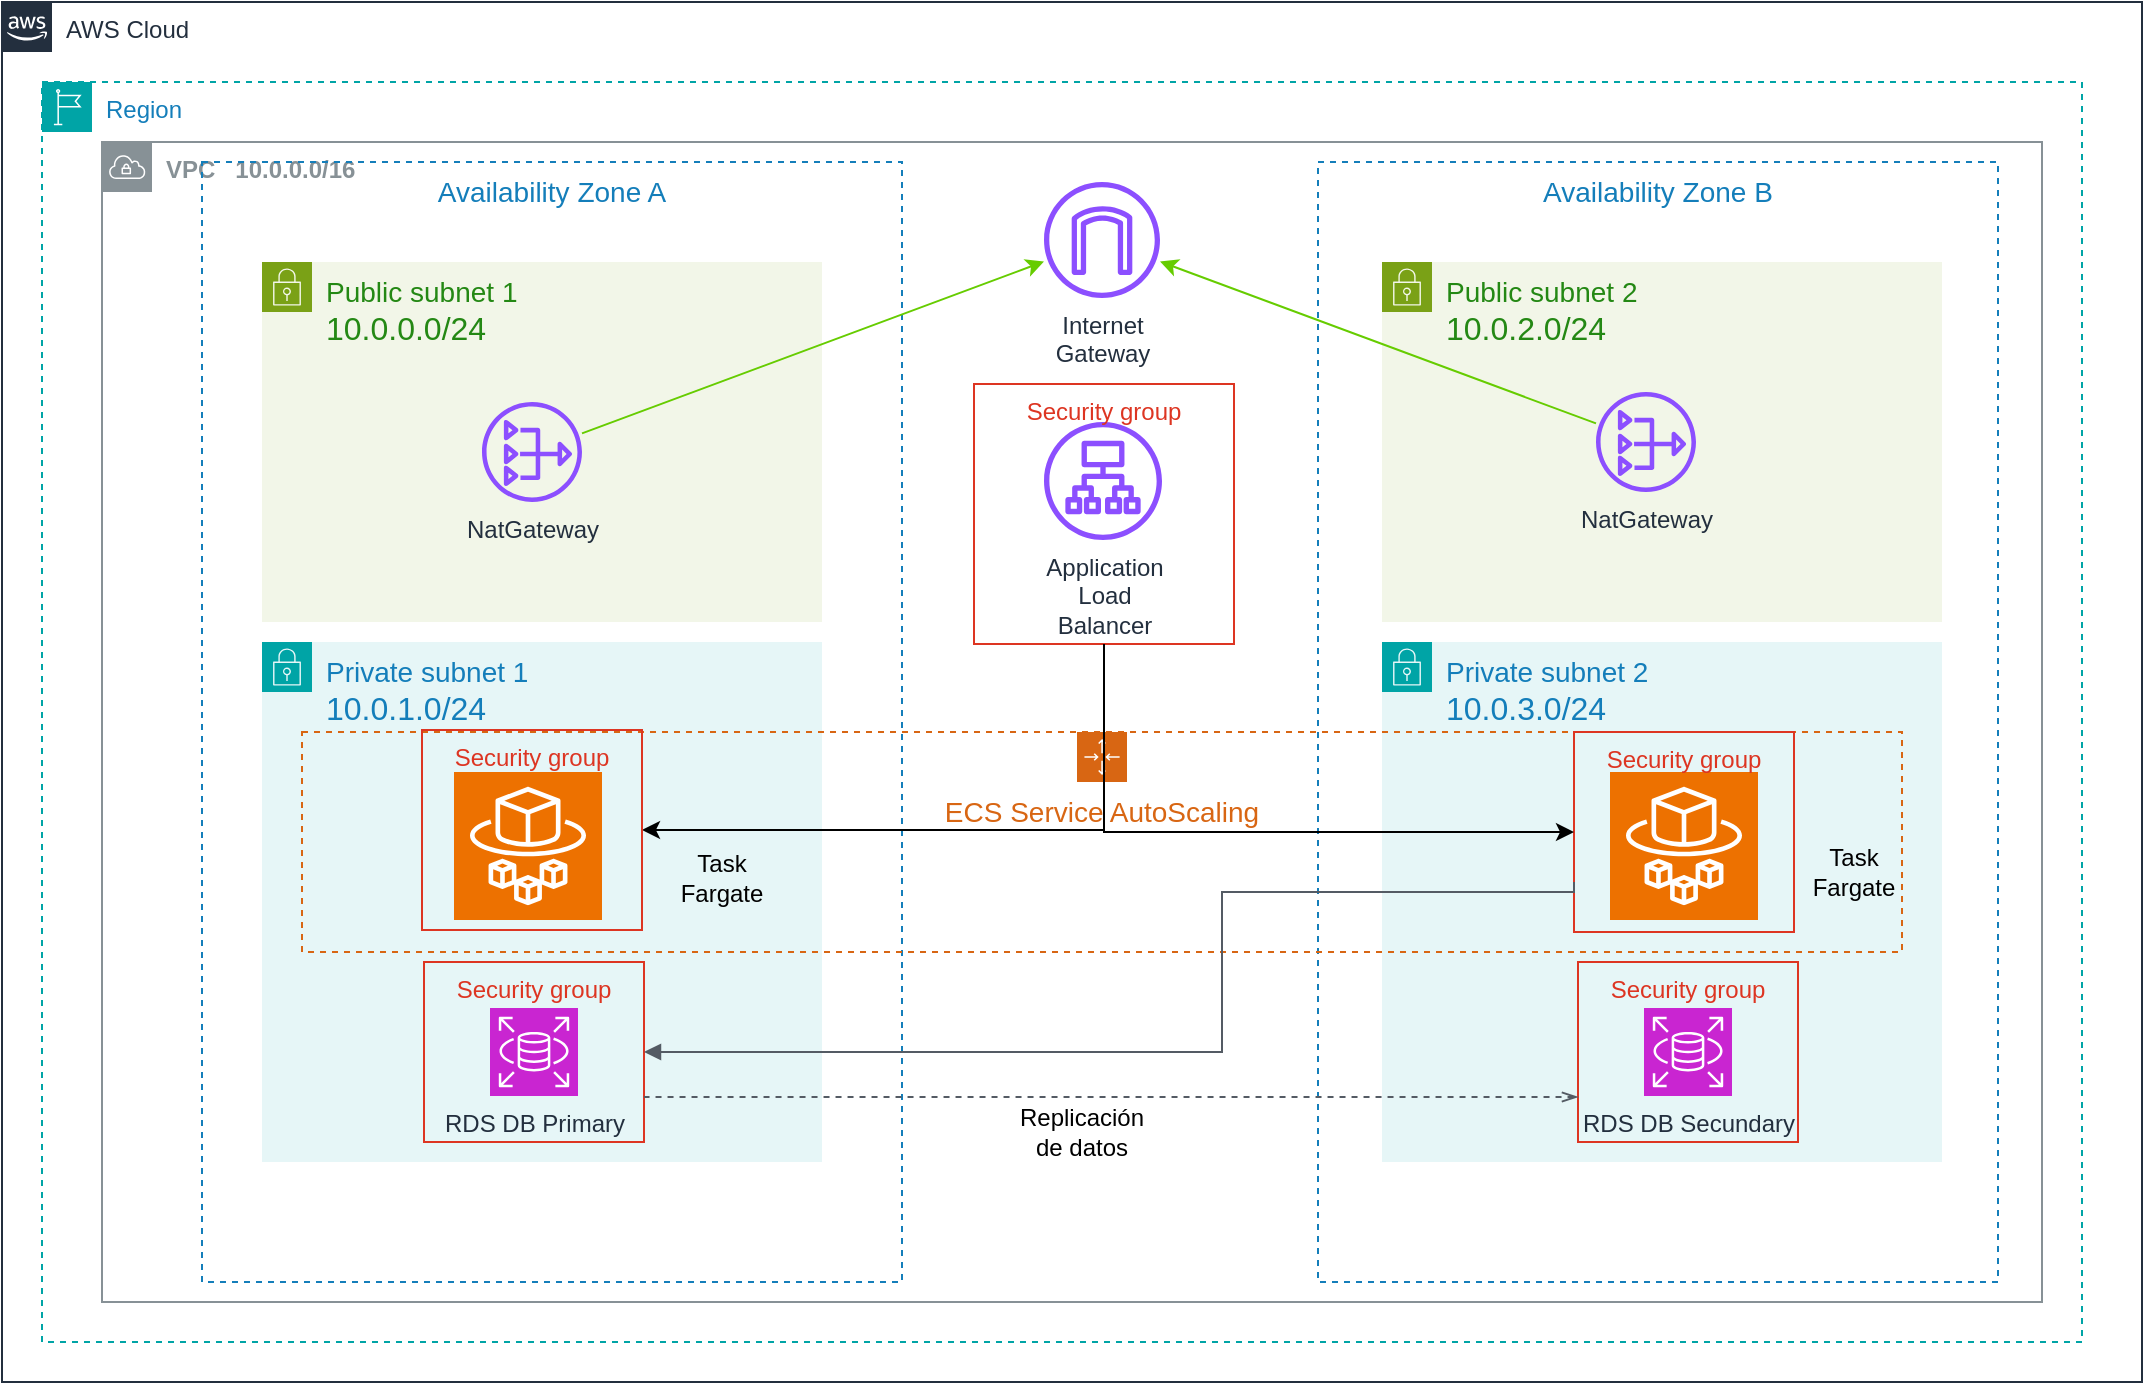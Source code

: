 <mxfile version="28.2.7">
  <diagram id="Ht1M8jgEwFfnCIfOTk4-" name="Page-1">
    <mxGraphModel grid="1" page="1" gridSize="10" guides="1" tooltips="1" connect="1" arrows="1" fold="1" pageScale="1" pageWidth="1169" pageHeight="827" math="0" shadow="0">
      <root>
        <mxCell id="0" />
        <mxCell id="1" parent="0" />
        <mxCell id="C9x4Pl9KThRvJZE5rTCZ-40" value="&lt;b&gt;VPC&amp;nbsp; &amp;nbsp;10.0.0.0/16&lt;/b&gt;" style="sketch=0;outlineConnect=0;gradientColor=none;html=1;whiteSpace=wrap;fontSize=12;fontStyle=0;shape=mxgraph.aws4.group;grIcon=mxgraph.aws4.group_vpc;strokeColor=#879196;fillColor=none;verticalAlign=top;align=left;spacingLeft=30;fontColor=#879196;dashed=0;" vertex="1" parent="1">
          <mxGeometry x="100" y="140" width="970" height="580" as="geometry" />
        </mxCell>
        <mxCell id="UEzPUAAOIrF-is8g5C7q-74" value="AWS Cloud" style="points=[[0,0],[0.25,0],[0.5,0],[0.75,0],[1,0],[1,0.25],[1,0.5],[1,0.75],[1,1],[0.75,1],[0.5,1],[0.25,1],[0,1],[0,0.75],[0,0.5],[0,0.25]];outlineConnect=0;gradientColor=none;html=1;whiteSpace=wrap;fontSize=12;fontStyle=0;shape=mxgraph.aws4.group;grIcon=mxgraph.aws4.group_aws_cloud_alt;strokeColor=#232F3E;fillColor=none;verticalAlign=top;align=left;spacingLeft=30;fontColor=#232F3E;dashed=0;labelBackgroundColor=#ffffff;container=1;pointerEvents=0;collapsible=0;recursiveResize=0;" vertex="1" parent="1">
          <mxGeometry x="50" y="70" width="1070" height="690" as="geometry" />
        </mxCell>
        <mxCell id="C9x4Pl9KThRvJZE5rTCZ-1" value="Region" style="points=[[0,0],[0.25,0],[0.5,0],[0.75,0],[1,0],[1,0.25],[1,0.5],[1,0.75],[1,1],[0.75,1],[0.5,1],[0.25,1],[0,1],[0,0.75],[0,0.5],[0,0.25]];outlineConnect=0;gradientColor=none;html=1;whiteSpace=wrap;fontSize=12;fontStyle=0;container=1;pointerEvents=0;collapsible=0;recursiveResize=0;shape=mxgraph.aws4.group;grIcon=mxgraph.aws4.group_region;strokeColor=#00A4A6;fillColor=none;verticalAlign=top;align=left;spacingLeft=30;fontColor=#147EBA;dashed=1;" vertex="1" parent="1">
          <mxGeometry x="70" y="110" width="1020" height="630" as="geometry" />
        </mxCell>
        <mxCell id="C9x4Pl9KThRvJZE5rTCZ-9" value="&lt;font style=&quot;font-size: 14px;&quot;&gt;Availability Zone B&lt;/font&gt;" style="fillColor=none;strokeColor=#147EBA;dashed=1;verticalAlign=top;fontStyle=0;fontColor=#147EBA;whiteSpace=wrap;html=1;" vertex="1" parent="C9x4Pl9KThRvJZE5rTCZ-1">
          <mxGeometry x="638" y="40" width="340" height="560" as="geometry" />
        </mxCell>
        <mxCell id="C9x4Pl9KThRvJZE5rTCZ-8" value="&lt;font style=&quot;font-size: 14px;&quot;&gt;Availability Zone A&lt;/font&gt;" style="fillColor=none;strokeColor=#147EBA;dashed=1;verticalAlign=top;fontStyle=0;fontColor=#147EBA;whiteSpace=wrap;html=1;" vertex="1" parent="C9x4Pl9KThRvJZE5rTCZ-1">
          <mxGeometry x="80" y="40" width="350" height="560" as="geometry" />
        </mxCell>
        <mxCell id="C9x4Pl9KThRvJZE5rTCZ-10" value="&lt;font style=&quot;font-size: 14px;&quot;&gt;Public subnet 1&lt;/font&gt;&lt;div&gt;&lt;font size=&quot;3&quot;&gt;10.0.0.0/24&lt;/font&gt;&lt;/div&gt;" style="points=[[0,0],[0.25,0],[0.5,0],[0.75,0],[1,0],[1,0.25],[1,0.5],[1,0.75],[1,1],[0.75,1],[0.5,1],[0.25,1],[0,1],[0,0.75],[0,0.5],[0,0.25]];outlineConnect=0;gradientColor=none;html=1;whiteSpace=wrap;fontSize=12;fontStyle=0;container=1;pointerEvents=0;collapsible=0;recursiveResize=0;shape=mxgraph.aws4.group;grIcon=mxgraph.aws4.group_security_group;grStroke=0;strokeColor=#7AA116;fillColor=#F2F6E8;verticalAlign=top;align=left;spacingLeft=30;fontColor=#248814;dashed=0;" vertex="1" parent="C9x4Pl9KThRvJZE5rTCZ-1">
          <mxGeometry x="110" y="90" width="280" height="180" as="geometry" />
        </mxCell>
        <mxCell id="C9x4Pl9KThRvJZE5rTCZ-11" value="&lt;font style=&quot;font-size: 14px;&quot;&gt;Public subnet 2&lt;/font&gt;&lt;div&gt;&lt;font size=&quot;3&quot;&gt;10.0.2.0/24&lt;/font&gt;&lt;/div&gt;" style="points=[[0,0],[0.25,0],[0.5,0],[0.75,0],[1,0],[1,0.25],[1,0.5],[1,0.75],[1,1],[0.75,1],[0.5,1],[0.25,1],[0,1],[0,0.75],[0,0.5],[0,0.25]];outlineConnect=0;gradientColor=none;html=1;whiteSpace=wrap;fontSize=12;fontStyle=0;container=1;pointerEvents=0;collapsible=0;recursiveResize=0;shape=mxgraph.aws4.group;grIcon=mxgraph.aws4.group_security_group;grStroke=0;strokeColor=#7AA116;fillColor=#F2F6E8;verticalAlign=top;align=left;spacingLeft=30;fontColor=#248814;dashed=0;" vertex="1" parent="C9x4Pl9KThRvJZE5rTCZ-1">
          <mxGeometry x="670" y="90" width="280" height="180" as="geometry" />
        </mxCell>
        <mxCell id="HijUd2mC5wji4Mguesn5-7" value="NatGateway" style="sketch=0;outlineConnect=0;fontColor=#232F3E;gradientColor=none;fillColor=#8C4FFF;strokeColor=none;dashed=0;verticalLabelPosition=bottom;verticalAlign=top;align=center;html=1;fontSize=12;fontStyle=0;aspect=fixed;pointerEvents=1;shape=mxgraph.aws4.nat_gateway;" vertex="1" parent="C9x4Pl9KThRvJZE5rTCZ-11">
          <mxGeometry x="107" y="65" width="50" height="50" as="geometry" />
        </mxCell>
        <mxCell id="HijUd2mC5wji4Mguesn5-8" style="rounded=0;orthogonalLoop=1;jettySize=auto;html=1;fontColor=#66CC00;strokeColor=#66CC00;" edge="1" parent="C9x4Pl9KThRvJZE5rTCZ-1" source="C9x4Pl9KThRvJZE5rTCZ-12" target="C9x4Pl9KThRvJZE5rTCZ-28">
          <mxGeometry relative="1" as="geometry" />
        </mxCell>
        <mxCell id="C9x4Pl9KThRvJZE5rTCZ-12" value="NatGateway" style="sketch=0;outlineConnect=0;fontColor=#232F3E;gradientColor=none;fillColor=#8C4FFF;strokeColor=none;dashed=0;verticalLabelPosition=bottom;verticalAlign=top;align=center;html=1;fontSize=12;fontStyle=0;aspect=fixed;pointerEvents=1;shape=mxgraph.aws4.nat_gateway;" vertex="1" parent="C9x4Pl9KThRvJZE5rTCZ-1">
          <mxGeometry x="220" y="160" width="50" height="50" as="geometry" />
        </mxCell>
        <mxCell id="C9x4Pl9KThRvJZE5rTCZ-13" value="&lt;font style=&quot;font-size: 14px;&quot;&gt;Private subnet 1&lt;/font&gt;&lt;div&gt;&lt;font size=&quot;3&quot;&gt;10.0.1.0/24&lt;/font&gt;&lt;/div&gt;" style="points=[[0,0],[0.25,0],[0.5,0],[0.75,0],[1,0],[1,0.25],[1,0.5],[1,0.75],[1,1],[0.75,1],[0.5,1],[0.25,1],[0,1],[0,0.75],[0,0.5],[0,0.25]];outlineConnect=0;gradientColor=none;html=1;whiteSpace=wrap;fontSize=12;fontStyle=0;container=1;pointerEvents=0;collapsible=0;recursiveResize=0;shape=mxgraph.aws4.group;grIcon=mxgraph.aws4.group_security_group;grStroke=0;strokeColor=#00A4A6;fillColor=#E6F6F7;verticalAlign=top;align=left;spacingLeft=30;fontColor=#147EBA;dashed=0;" vertex="1" parent="C9x4Pl9KThRvJZE5rTCZ-1">
          <mxGeometry x="110" y="280" width="280" height="260" as="geometry" />
        </mxCell>
        <mxCell id="C9x4Pl9KThRvJZE5rTCZ-27" value="Security group" style="fillColor=none;strokeColor=#DD3522;verticalAlign=top;fontStyle=0;fontColor=#DD3522;whiteSpace=wrap;html=1;" vertex="1" parent="C9x4Pl9KThRvJZE5rTCZ-13">
          <mxGeometry x="81" y="160" width="110" height="90" as="geometry" />
        </mxCell>
        <mxCell id="C9x4Pl9KThRvJZE5rTCZ-26" value="RDS DB Primary" style="sketch=0;points=[[0,0,0],[0.25,0,0],[0.5,0,0],[0.75,0,0],[1,0,0],[0,1,0],[0.25,1,0],[0.5,1,0],[0.75,1,0],[1,1,0],[0,0.25,0],[0,0.5,0],[0,0.75,0],[1,0.25,0],[1,0.5,0],[1,0.75,0]];outlineConnect=0;fontColor=#232F3E;fillColor=#C925D1;strokeColor=#ffffff;dashed=0;verticalLabelPosition=bottom;verticalAlign=top;align=center;html=1;fontSize=12;fontStyle=0;aspect=fixed;shape=mxgraph.aws4.resourceIcon;resIcon=mxgraph.aws4.rds;" vertex="1" parent="C9x4Pl9KThRvJZE5rTCZ-13">
          <mxGeometry x="114" y="183" width="44" height="44" as="geometry" />
        </mxCell>
        <mxCell id="C9x4Pl9KThRvJZE5rTCZ-15" value="&lt;font style=&quot;font-size: 14px;&quot;&gt;Private subnet 2&lt;/font&gt;&lt;div&gt;&lt;font size=&quot;3&quot;&gt;10.0.3.0/24&lt;/font&gt;&lt;/div&gt;" style="points=[[0,0],[0.25,0],[0.5,0],[0.75,0],[1,0],[1,0.25],[1,0.5],[1,0.75],[1,1],[0.75,1],[0.5,1],[0.25,1],[0,1],[0,0.75],[0,0.5],[0,0.25]];outlineConnect=0;gradientColor=none;html=1;whiteSpace=wrap;fontSize=12;fontStyle=0;container=1;pointerEvents=0;collapsible=0;recursiveResize=0;shape=mxgraph.aws4.group;grIcon=mxgraph.aws4.group_security_group;grStroke=0;strokeColor=#00A4A6;fillColor=#E6F6F7;verticalAlign=top;align=left;spacingLeft=30;fontColor=#147EBA;dashed=0;" vertex="1" parent="C9x4Pl9KThRvJZE5rTCZ-1">
          <mxGeometry x="670" y="280" width="280" height="260" as="geometry" />
        </mxCell>
        <mxCell id="C9x4Pl9KThRvJZE5rTCZ-25" value="Security group" style="fillColor=none;strokeColor=#DD3522;verticalAlign=top;fontStyle=0;fontColor=#DD3522;whiteSpace=wrap;html=1;" vertex="1" parent="C9x4Pl9KThRvJZE5rTCZ-15">
          <mxGeometry x="98" y="160" width="110" height="90" as="geometry" />
        </mxCell>
        <mxCell id="C9x4Pl9KThRvJZE5rTCZ-22" value="RDS DB Secundary" style="sketch=0;points=[[0,0,0],[0.25,0,0],[0.5,0,0],[0.75,0,0],[1,0,0],[0,1,0],[0.25,1,0],[0.5,1,0],[0.75,1,0],[1,1,0],[0,0.25,0],[0,0.5,0],[0,0.75,0],[1,0.25,0],[1,0.5,0],[1,0.75,0]];outlineConnect=0;fontColor=#232F3E;fillColor=#C925D1;strokeColor=#ffffff;dashed=0;verticalLabelPosition=bottom;verticalAlign=top;align=center;html=1;fontSize=12;fontStyle=0;aspect=fixed;shape=mxgraph.aws4.resourceIcon;resIcon=mxgraph.aws4.rds;" vertex="1" parent="C9x4Pl9KThRvJZE5rTCZ-15">
          <mxGeometry x="131" y="183" width="44" height="44" as="geometry" />
        </mxCell>
        <mxCell id="C9x4Pl9KThRvJZE5rTCZ-16" value="&lt;font style=&quot;font-size: 14px;&quot;&gt;ECS Service AutoScaling&lt;/font&gt;&lt;div&gt;&lt;br&gt;&lt;/div&gt;" style="points=[[0,0],[0.25,0],[0.5,0],[0.75,0],[1,0],[1,0.25],[1,0.5],[1,0.75],[1,1],[0.75,1],[0.5,1],[0.25,1],[0,1],[0,0.75],[0,0.5],[0,0.25]];outlineConnect=0;gradientColor=none;html=1;whiteSpace=wrap;fontSize=12;fontStyle=0;container=1;pointerEvents=0;collapsible=0;recursiveResize=0;shape=mxgraph.aws4.groupCenter;grIcon=mxgraph.aws4.group_auto_scaling_group;grStroke=1;strokeColor=#D86613;fillColor=none;verticalAlign=top;align=center;fontColor=#D86613;dashed=1;spacingTop=25;" vertex="1" parent="C9x4Pl9KThRvJZE5rTCZ-1">
          <mxGeometry x="130" y="325" width="800" height="110" as="geometry" />
        </mxCell>
        <mxCell id="C9x4Pl9KThRvJZE5rTCZ-32" value="Task Fargate" style="text;html=1;whiteSpace=wrap;strokeColor=none;fillColor=none;align=center;verticalAlign=middle;rounded=0;" vertex="1" parent="C9x4Pl9KThRvJZE5rTCZ-16">
          <mxGeometry x="180" y="58" width="60" height="30" as="geometry" />
        </mxCell>
        <mxCell id="C9x4Pl9KThRvJZE5rTCZ-33" value="Task Fargate" style="text;html=1;whiteSpace=wrap;strokeColor=none;fillColor=none;align=center;verticalAlign=middle;rounded=0;" vertex="1" parent="C9x4Pl9KThRvJZE5rTCZ-16">
          <mxGeometry x="746" y="55" width="60" height="30" as="geometry" />
        </mxCell>
        <mxCell id="HijUd2mC5wji4Mguesn5-2" value="" style="sketch=0;points=[[0,0,0],[0.25,0,0],[0.5,0,0],[0.75,0,0],[1,0,0],[0,1,0],[0.25,1,0],[0.5,1,0],[0.75,1,0],[1,1,0],[0,0.25,0],[0,0.5,0],[0,0.75,0],[1,0.25,0],[1,0.5,0],[1,0.75,0]];outlineConnect=0;fontColor=#232F3E;fillColor=#ED7100;strokeColor=#ffffff;dashed=0;verticalLabelPosition=bottom;verticalAlign=top;align=center;html=1;fontSize=12;fontStyle=0;aspect=fixed;shape=mxgraph.aws4.resourceIcon;resIcon=mxgraph.aws4.fargate;" vertex="1" parent="C9x4Pl9KThRvJZE5rTCZ-16">
          <mxGeometry x="76" y="20" width="74" height="74" as="geometry" />
        </mxCell>
        <mxCell id="HijUd2mC5wji4Mguesn5-3" value="" style="sketch=0;points=[[0,0,0],[0.25,0,0],[0.5,0,0],[0.75,0,0],[1,0,0],[0,1,0],[0.25,1,0],[0.5,1,0],[0.75,1,0],[1,1,0],[0,0.25,0],[0,0.5,0],[0,0.75,0],[1,0.25,0],[1,0.5,0],[1,0.75,0]];outlineConnect=0;fontColor=#232F3E;fillColor=#ED7100;strokeColor=#ffffff;dashed=0;verticalLabelPosition=bottom;verticalAlign=top;align=center;html=1;fontSize=12;fontStyle=0;aspect=fixed;shape=mxgraph.aws4.resourceIcon;resIcon=mxgraph.aws4.fargate;" vertex="1" parent="C9x4Pl9KThRvJZE5rTCZ-16">
          <mxGeometry x="654" y="20" width="74" height="74" as="geometry" />
        </mxCell>
        <mxCell id="C9x4Pl9KThRvJZE5rTCZ-24" value="Security group" style="fillColor=none;strokeColor=#DD3522;verticalAlign=top;fontStyle=0;fontColor=#DD3522;whiteSpace=wrap;html=1;" vertex="1" parent="C9x4Pl9KThRvJZE5rTCZ-16">
          <mxGeometry x="636" width="110" height="100" as="geometry" />
        </mxCell>
        <mxCell id="C9x4Pl9KThRvJZE5rTCZ-28" value="Internet&lt;div&gt;Gateway&lt;/div&gt;" style="sketch=0;outlineConnect=0;fontColor=#232F3E;gradientColor=none;fillColor=#8C4FFF;strokeColor=none;dashed=0;verticalLabelPosition=bottom;verticalAlign=top;align=center;html=1;fontSize=12;fontStyle=0;aspect=fixed;pointerEvents=1;shape=mxgraph.aws4.internet_gateway;" vertex="1" parent="C9x4Pl9KThRvJZE5rTCZ-1">
          <mxGeometry x="501" y="50" width="58" height="58" as="geometry" />
        </mxCell>
        <mxCell id="C9x4Pl9KThRvJZE5rTCZ-29" value="Application&lt;div&gt;Load&lt;/div&gt;&lt;div&gt;Balancer&lt;/div&gt;" style="sketch=0;outlineConnect=0;fontColor=#232F3E;gradientColor=none;fillColor=#8C4FFF;strokeColor=none;dashed=0;verticalLabelPosition=bottom;verticalAlign=top;align=center;html=1;fontSize=12;fontStyle=0;aspect=fixed;pointerEvents=1;shape=mxgraph.aws4.application_load_balancer;" vertex="1" parent="C9x4Pl9KThRvJZE5rTCZ-1">
          <mxGeometry x="501" y="170" width="59" height="59" as="geometry" />
        </mxCell>
        <mxCell id="HijUd2mC5wji4Mguesn5-5" style="edgeStyle=orthogonalEdgeStyle;rounded=0;orthogonalLoop=1;jettySize=auto;html=1;exitX=0.5;exitY=1;exitDx=0;exitDy=0;entryX=1;entryY=0.5;entryDx=0;entryDy=0;" edge="1" parent="C9x4Pl9KThRvJZE5rTCZ-1" source="C9x4Pl9KThRvJZE5rTCZ-34" target="C9x4Pl9KThRvJZE5rTCZ-23">
          <mxGeometry relative="1" as="geometry" />
        </mxCell>
        <mxCell id="C9x4Pl9KThRvJZE5rTCZ-34" value="Security group" style="fillColor=none;strokeColor=#DD3522;verticalAlign=top;fontStyle=0;fontColor=#DD3522;whiteSpace=wrap;html=1;" vertex="1" parent="C9x4Pl9KThRvJZE5rTCZ-1">
          <mxGeometry x="466" y="151" width="130" height="130" as="geometry" />
        </mxCell>
        <mxCell id="C9x4Pl9KThRvJZE5rTCZ-38" value="" style="edgeStyle=orthogonalEdgeStyle;html=1;endArrow=none;elbow=vertical;startArrow=block;startFill=1;strokeColor=#545B64;rounded=0;exitX=1;exitY=0.5;exitDx=0;exitDy=0;entryX=0;entryY=0.75;entryDx=0;entryDy=0;" edge="1" parent="C9x4Pl9KThRvJZE5rTCZ-1" source="C9x4Pl9KThRvJZE5rTCZ-27" target="C9x4Pl9KThRvJZE5rTCZ-24">
          <mxGeometry width="100" relative="1" as="geometry">
            <mxPoint x="490" y="290" as="sourcePoint" />
            <mxPoint x="590" y="290" as="targetPoint" />
            <Array as="points">
              <mxPoint x="590" y="485" />
              <mxPoint x="590" y="405" />
            </Array>
          </mxGeometry>
        </mxCell>
        <mxCell id="C9x4Pl9KThRvJZE5rTCZ-39" value="" style="edgeStyle=orthogonalEdgeStyle;html=1;endArrow=none;elbow=vertical;startArrow=openThin;startFill=0;strokeColor=#545B64;rounded=0;dashed=1;entryX=1;entryY=0.75;entryDx=0;entryDy=0;exitX=0;exitY=0.75;exitDx=0;exitDy=0;" edge="1" parent="C9x4Pl9KThRvJZE5rTCZ-1" source="C9x4Pl9KThRvJZE5rTCZ-25" target="C9x4Pl9KThRvJZE5rTCZ-27">
          <mxGeometry width="100" relative="1" as="geometry">
            <mxPoint x="490" y="290" as="sourcePoint" />
            <mxPoint x="590" y="290" as="targetPoint" />
            <Array as="points" />
          </mxGeometry>
        </mxCell>
        <mxCell id="C9x4Pl9KThRvJZE5rTCZ-23" value="Security group" style="fillColor=none;strokeColor=#DD3522;verticalAlign=top;fontStyle=0;fontColor=#DD3522;whiteSpace=wrap;html=1;" vertex="1" parent="C9x4Pl9KThRvJZE5rTCZ-1">
          <mxGeometry x="190" y="324" width="110" height="100" as="geometry" />
        </mxCell>
        <mxCell id="HijUd2mC5wji4Mguesn5-6" style="edgeStyle=orthogonalEdgeStyle;rounded=0;orthogonalLoop=1;jettySize=auto;html=1;exitX=0.5;exitY=1;exitDx=0;exitDy=0;entryX=0;entryY=0.5;entryDx=0;entryDy=0;" edge="1" parent="C9x4Pl9KThRvJZE5rTCZ-1" source="C9x4Pl9KThRvJZE5rTCZ-34" target="C9x4Pl9KThRvJZE5rTCZ-24">
          <mxGeometry relative="1" as="geometry">
            <mxPoint x="861" y="290" as="sourcePoint" />
            <mxPoint x="630" y="383" as="targetPoint" />
          </mxGeometry>
        </mxCell>
        <mxCell id="HijUd2mC5wji4Mguesn5-9" style="rounded=0;orthogonalLoop=1;jettySize=auto;html=1;strokeColor=#66CC00;" edge="1" parent="C9x4Pl9KThRvJZE5rTCZ-1" source="HijUd2mC5wji4Mguesn5-7" target="C9x4Pl9KThRvJZE5rTCZ-28">
          <mxGeometry relative="1" as="geometry" />
        </mxCell>
        <mxCell id="HijUd2mC5wji4Mguesn5-1" value="Replicación de datos" style="text;html=1;whiteSpace=wrap;strokeColor=none;fillColor=none;align=center;verticalAlign=middle;rounded=0;" vertex="1" parent="1">
          <mxGeometry x="560" y="620" width="60" height="30" as="geometry" />
        </mxCell>
      </root>
    </mxGraphModel>
  </diagram>
</mxfile>
